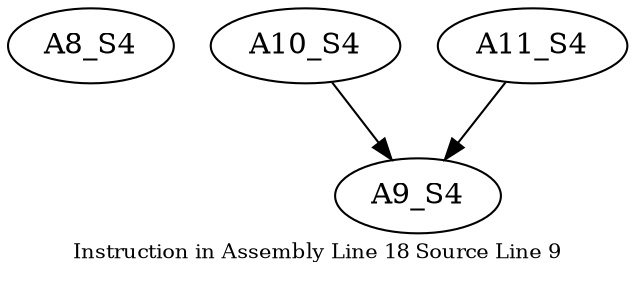 digraph{
	node [ ]
	edge [ ]
	A8_S4 [ ]
	A9_S4 [ ]
	A10_S4 [ ]
	A11_S4 [ ]
	A10_S4 -> A9_S4 [ ]
	A11_S4 -> A9_S4 [ ]
	label = "Instruction in Assembly Line 18 Source Line 9"
	fontsize = "10"
}